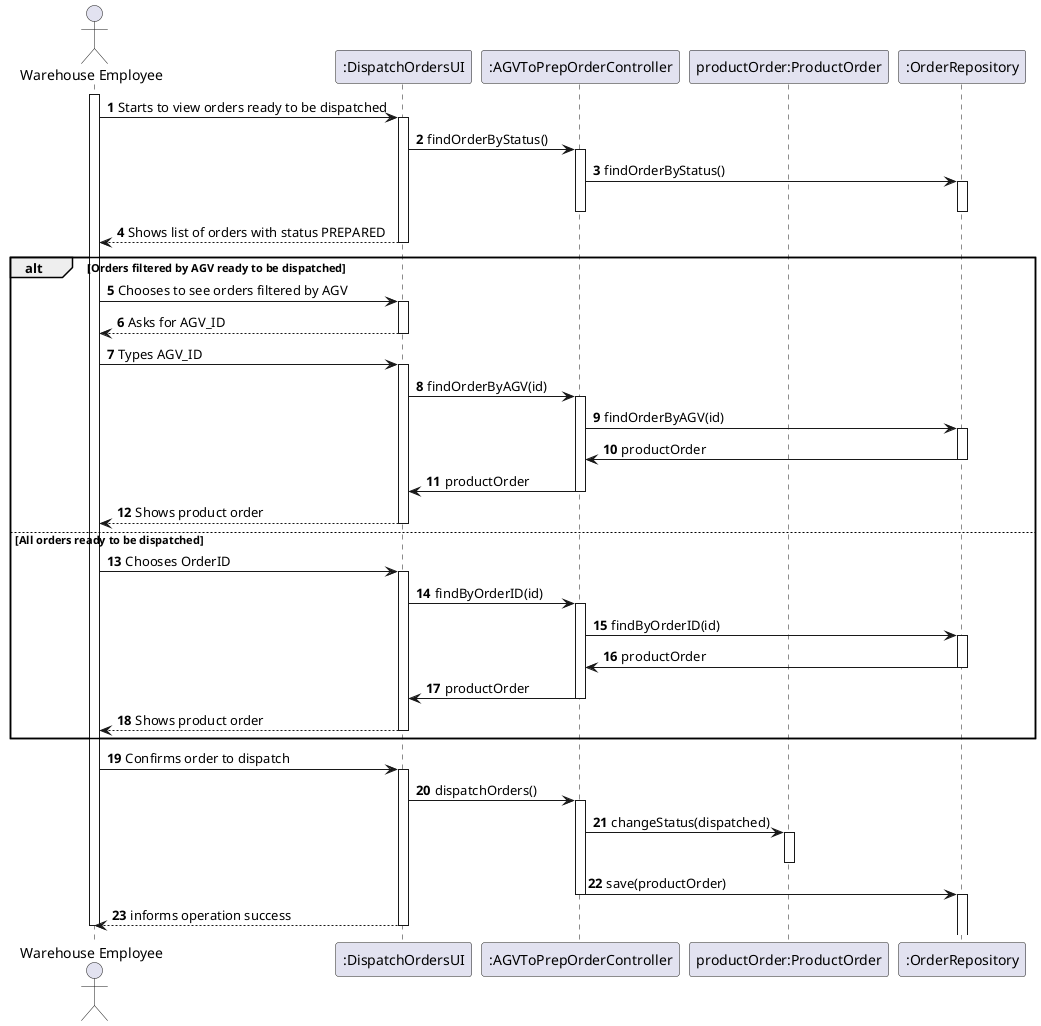 @startuml
autonumber
'hide footbox
actor "Warehouse Employee" as WE
participant ":DispatchOrdersUI" as UI
participant ":AGVToPrepOrderController" as CTRL
participant "productOrder:ProductOrder" as PO
participant ":OrderRepository" as OrderRepo


activate WE

WE -> UI : Starts to view orders ready to be dispatched
activate UI





UI -> CTRL : findOrderByStatus()
activate CTRL
CTRL -> OrderRepo : findOrderByStatus()
activate OrderRepo
deactivate CTRL
deactivate OrderRepo

UI --> WE :  Shows list of orders with status PREPARED
deactivate UI

alt Orders filtered by AGV ready to be dispatched
WE -> UI : Chooses to see orders filtered by AGV
activate UI
UI --> WE : Asks for AGV_ID
deactivate UI
WE -> UI : Types AGV_ID
activate UI
UI -> CTRL: findOrderByAGV(id)

activate CTRL
CTRL -> OrderRepo : findOrderByAGV(id)
activate OrderRepo
OrderRepo -> CTRL : productOrder
deactivate OrderRepo
CTRL -> UI : productOrder
deactivate CTRL
UI --> WE : Shows product order
deactivate UI



else All orders ready to be dispatched
WE -> UI : Chooses OrderID
activate UI
UI -> CTRL: findByOrderID(id)

activate CTRL
CTRL -> OrderRepo : findByOrderID(id)
activate OrderRepo
OrderRepo -> CTRL : productOrder
deactivate OrderRepo
CTRL -> UI : productOrder
deactivate CTRL
UI --> WE : Shows product order
deactivate UI
end


WE -> UI : Confirms order to dispatch
activate UI

UI -> CTRL : dispatchOrders()

activate CTRL
CTRL -> PO : changeStatus(dispatched)
activate  PO
deactivate PO
CTRL -> OrderRepo : save(productOrder)


deactivate CTRL
activate OrderRepo
deactivate OrderRepo






UI --> WE : informs operation success
deactivate UI


deactivate UI
deactivate WE

@enduml
